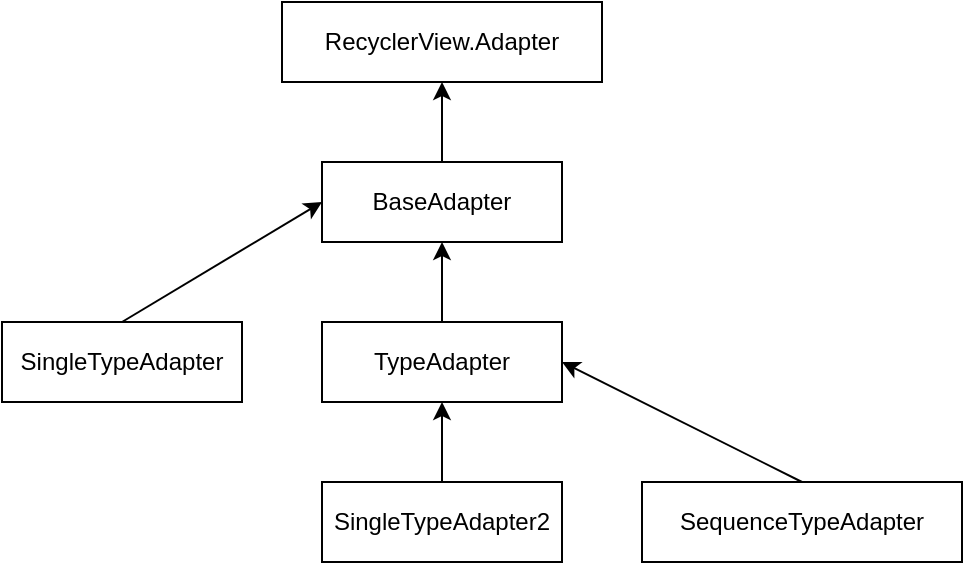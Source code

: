 <mxfile version="10.5.5" type="github"><diagram id="rZLaC94s-UvhSH8NQBR8" name="Page-1"><mxGraphModel dx="1010" dy="607" grid="1" gridSize="10" guides="1" tooltips="1" connect="1" arrows="1" fold="1" page="1" pageScale="1" pageWidth="827" pageHeight="1169" math="0" shadow="0"><root><mxCell id="0"/><mxCell id="1" parent="0"/><mxCell id="BCVHP_7eNS4NbpoUyhTZ-1" value="RecyclerView.Adapter" style="rounded=0;whiteSpace=wrap;html=1;" vertex="1" parent="1"><mxGeometry x="280" y="80" width="160" height="40" as="geometry"/></mxCell><mxCell id="BCVHP_7eNS4NbpoUyhTZ-2" value="BaseAdapter" style="rounded=0;whiteSpace=wrap;html=1;" vertex="1" parent="1"><mxGeometry x="300" y="160" width="120" height="40" as="geometry"/></mxCell><mxCell id="BCVHP_7eNS4NbpoUyhTZ-3" value="" style="endArrow=classic;html=1;exitX=0.5;exitY=0;exitDx=0;exitDy=0;entryX=0.5;entryY=1;entryDx=0;entryDy=0;" edge="1" parent="1" source="BCVHP_7eNS4NbpoUyhTZ-2" target="BCVHP_7eNS4NbpoUyhTZ-1"><mxGeometry width="50" height="50" relative="1" as="geometry"><mxPoint x="280" y="270" as="sourcePoint"/><mxPoint x="330" y="220" as="targetPoint"/></mxGeometry></mxCell><mxCell id="BCVHP_7eNS4NbpoUyhTZ-4" value="SingleTypeAdapter2" style="rounded=0;whiteSpace=wrap;html=1;" vertex="1" parent="1"><mxGeometry x="300" y="320" width="120" height="40" as="geometry"/></mxCell><mxCell id="BCVHP_7eNS4NbpoUyhTZ-5" value="SingleTypeAdapter" style="rounded=0;whiteSpace=wrap;html=1;" vertex="1" parent="1"><mxGeometry x="140" y="240" width="120" height="40" as="geometry"/></mxCell><mxCell id="BCVHP_7eNS4NbpoUyhTZ-6" value="TypeAdapter" style="rounded=0;whiteSpace=wrap;html=1;" vertex="1" parent="1"><mxGeometry x="300" y="240" width="120" height="40" as="geometry"/></mxCell><mxCell id="BCVHP_7eNS4NbpoUyhTZ-7" value="SequenceTypeAdapter" style="rounded=0;whiteSpace=wrap;html=1;" vertex="1" parent="1"><mxGeometry x="460" y="320" width="160" height="40" as="geometry"/></mxCell><mxCell id="BCVHP_7eNS4NbpoUyhTZ-8" value="" style="endArrow=classic;html=1;exitX=0.5;exitY=0;exitDx=0;exitDy=0;entryX=0.5;entryY=1;entryDx=0;entryDy=0;" edge="1" parent="1" source="BCVHP_7eNS4NbpoUyhTZ-6" target="BCVHP_7eNS4NbpoUyhTZ-2"><mxGeometry width="50" height="50" relative="1" as="geometry"><mxPoint x="140" y="430" as="sourcePoint"/><mxPoint x="190" y="380" as="targetPoint"/></mxGeometry></mxCell><mxCell id="BCVHP_7eNS4NbpoUyhTZ-9" value="" style="endArrow=classic;html=1;exitX=0.5;exitY=0;exitDx=0;exitDy=0;entryX=0.5;entryY=1;entryDx=0;entryDy=0;" edge="1" parent="1" source="BCVHP_7eNS4NbpoUyhTZ-4" target="BCVHP_7eNS4NbpoUyhTZ-6"><mxGeometry width="50" height="50" relative="1" as="geometry"><mxPoint x="140" y="430" as="sourcePoint"/><mxPoint x="190" y="380" as="targetPoint"/></mxGeometry></mxCell><mxCell id="BCVHP_7eNS4NbpoUyhTZ-10" value="" style="endArrow=classic;html=1;exitX=0.5;exitY=0;exitDx=0;exitDy=0;entryX=0;entryY=0.5;entryDx=0;entryDy=0;" edge="1" parent="1" source="BCVHP_7eNS4NbpoUyhTZ-5" target="BCVHP_7eNS4NbpoUyhTZ-2"><mxGeometry width="50" height="50" relative="1" as="geometry"><mxPoint x="140" y="430" as="sourcePoint"/><mxPoint x="190" y="380" as="targetPoint"/></mxGeometry></mxCell><mxCell id="BCVHP_7eNS4NbpoUyhTZ-11" value="" style="endArrow=classic;html=1;exitX=0.5;exitY=0;exitDx=0;exitDy=0;entryX=1;entryY=0.5;entryDx=0;entryDy=0;" edge="1" parent="1" source="BCVHP_7eNS4NbpoUyhTZ-7" target="BCVHP_7eNS4NbpoUyhTZ-6"><mxGeometry width="50" height="50" relative="1" as="geometry"><mxPoint x="140" y="430" as="sourcePoint"/><mxPoint x="190" y="380" as="targetPoint"/></mxGeometry></mxCell></root></mxGraphModel></diagram></mxfile>